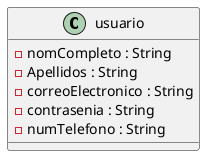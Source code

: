 @startuml usuario

class usuario{
    - nomCompleto : String
    - Apellidos : String
    - correoElectronico : String
    - contrasenia : String
    - numTelefono : String
}
@enduml